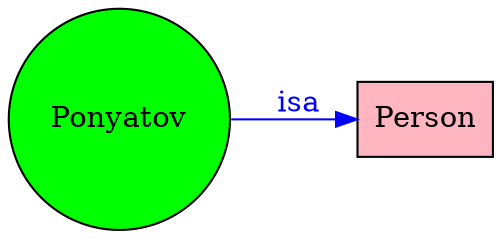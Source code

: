 
digraph {
rankdir=LR;

// <Node id=0 labels=set([u'me']) properties={u'firstname': u'Dmitry', u'title': u'Ponyatov', u'shape': u'circle', u'fillcolor': u'green', u'secondname': u'Ponyatov', u'email': u'dponyatov@gmail.com'}>
n0 [label="Ponyatov",shape=circle,style=filled,fillcolor=green];

// <Node id=1 labels=set([u'Person', u'class']) properties={u'shape': u'box', u'fillcolor': u'lightpink', u'title': u'Person'}>
n1 [label="Person",shape=box,style=filled,fillcolor=lightpink];

// <Relationship id=0 start=0 end=1 type=u'isa' properties={u'color': u'blue', u'fontcolor': u'blue', u'fillcolor': u'blue'}>
n0 -> n1 [label=" isa",color=blue,fontcolor=blue];

}

